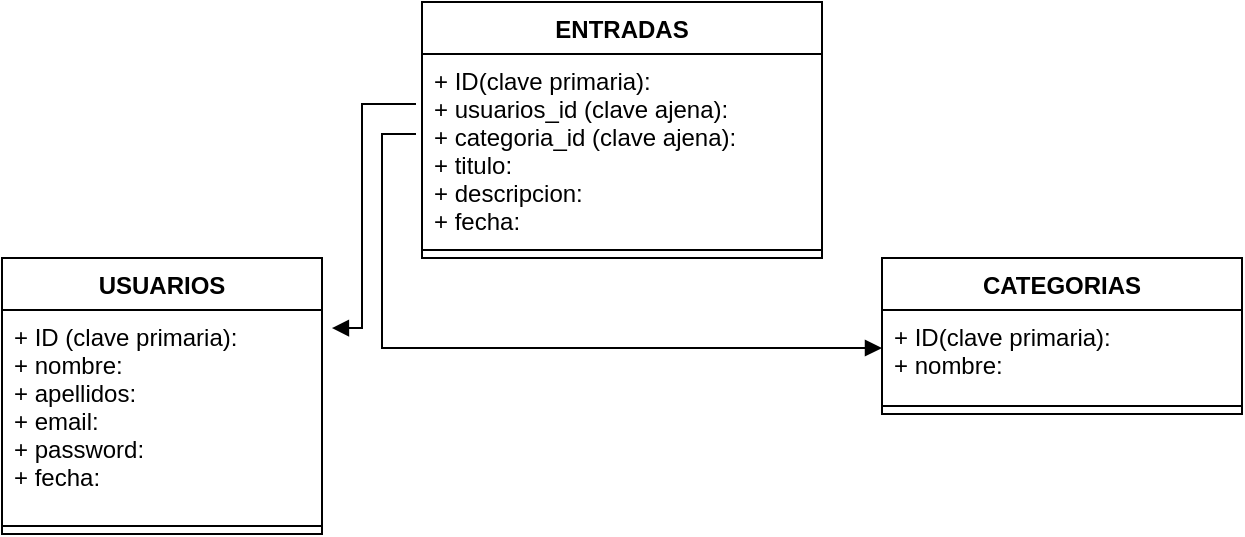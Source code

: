 <mxfile version="19.0.3" type="device"><diagram id="R2lEEEUBdFMjLlhIrx00" name="Page-1"><mxGraphModel dx="723" dy="461" grid="1" gridSize="10" guides="1" tooltips="1" connect="1" arrows="1" fold="1" page="1" pageScale="1" pageWidth="850" pageHeight="1100" math="0" shadow="0" extFonts="Permanent Marker^https://fonts.googleapis.com/css?family=Permanent+Marker"><root><mxCell id="0"/><mxCell id="1" parent="0"/><mxCell id="JtK8xmVF8isO1FyojT4n-1" value="USUARIOS" style="swimlane;fontStyle=1;align=center;verticalAlign=top;childLayout=stackLayout;horizontal=1;startSize=26;horizontalStack=0;resizeParent=1;resizeParentMax=0;resizeLast=0;collapsible=1;marginBottom=0;" vertex="1" parent="1"><mxGeometry x="20" y="178" width="160" height="138" as="geometry"/></mxCell><mxCell id="JtK8xmVF8isO1FyojT4n-2" value="+ ID (clave primaria): &#10;+ nombre:&#10;+ apellidos: &#10;+ email: &#10;+ password:&#10;+ fecha:   " style="text;strokeColor=none;fillColor=none;align=left;verticalAlign=top;spacingLeft=4;spacingRight=4;overflow=hidden;rotatable=0;points=[[0,0.5],[1,0.5]];portConstraint=eastwest;" vertex="1" parent="JtK8xmVF8isO1FyojT4n-1"><mxGeometry y="26" width="160" height="104" as="geometry"/></mxCell><mxCell id="JtK8xmVF8isO1FyojT4n-3" value="" style="line;strokeWidth=1;fillColor=none;align=left;verticalAlign=middle;spacingTop=-1;spacingLeft=3;spacingRight=3;rotatable=0;labelPosition=right;points=[];portConstraint=eastwest;" vertex="1" parent="JtK8xmVF8isO1FyojT4n-1"><mxGeometry y="130" width="160" height="8" as="geometry"/></mxCell><mxCell id="JtK8xmVF8isO1FyojT4n-5" value="CATEGORIAS" style="swimlane;fontStyle=1;align=center;verticalAlign=top;childLayout=stackLayout;horizontal=1;startSize=26;horizontalStack=0;resizeParent=1;resizeParentMax=0;resizeLast=0;collapsible=1;marginBottom=0;" vertex="1" parent="1"><mxGeometry x="460" y="178" width="180" height="78" as="geometry"/></mxCell><mxCell id="JtK8xmVF8isO1FyojT4n-6" value="+ ID(clave primaria): &#10;+ nombre: " style="text;strokeColor=none;fillColor=none;align=left;verticalAlign=top;spacingLeft=4;spacingRight=4;overflow=hidden;rotatable=0;points=[[0,0.5],[1,0.5]];portConstraint=eastwest;" vertex="1" parent="JtK8xmVF8isO1FyojT4n-5"><mxGeometry y="26" width="180" height="44" as="geometry"/></mxCell><mxCell id="JtK8xmVF8isO1FyojT4n-7" value="" style="line;strokeWidth=1;fillColor=none;align=left;verticalAlign=middle;spacingTop=-1;spacingLeft=3;spacingRight=3;rotatable=0;labelPosition=right;points=[];portConstraint=eastwest;" vertex="1" parent="JtK8xmVF8isO1FyojT4n-5"><mxGeometry y="70" width="180" height="8" as="geometry"/></mxCell><mxCell id="JtK8xmVF8isO1FyojT4n-9" value="ENTRADAS" style="swimlane;fontStyle=1;align=center;verticalAlign=top;childLayout=stackLayout;horizontal=1;startSize=26;horizontalStack=0;resizeParent=1;resizeParentMax=0;resizeLast=0;collapsible=1;marginBottom=0;" vertex="1" parent="1"><mxGeometry x="230" y="50" width="200" height="128" as="geometry"/></mxCell><mxCell id="JtK8xmVF8isO1FyojT4n-10" value="+ ID(clave primaria):&#10;+ usuarios_id (clave ajena):&#10;+ categoria_id (clave ajena): &#10;+ titulo: &#10;+ descripcion:&#10;+ fecha: &#10;  " style="text;strokeColor=none;fillColor=none;align=left;verticalAlign=top;spacingLeft=4;spacingRight=4;overflow=hidden;rotatable=0;points=[[0,0.5],[1,0.5]];portConstraint=eastwest;" vertex="1" parent="JtK8xmVF8isO1FyojT4n-9"><mxGeometry y="26" width="200" height="94" as="geometry"/></mxCell><mxCell id="JtK8xmVF8isO1FyojT4n-11" value="" style="line;strokeWidth=1;fillColor=none;align=left;verticalAlign=middle;spacingTop=-1;spacingLeft=3;spacingRight=3;rotatable=0;labelPosition=right;points=[];portConstraint=eastwest;" vertex="1" parent="JtK8xmVF8isO1FyojT4n-9"><mxGeometry y="120" width="200" height="8" as="geometry"/></mxCell><mxCell id="JtK8xmVF8isO1FyojT4n-14" value="" style="html=1;verticalAlign=bottom;endArrow=block;rounded=0;exitX=-0.015;exitY=0.266;exitDx=0;exitDy=0;exitPerimeter=0;entryX=1.031;entryY=0.087;entryDx=0;entryDy=0;entryPerimeter=0;" edge="1" parent="1" source="JtK8xmVF8isO1FyojT4n-10" target="JtK8xmVF8isO1FyojT4n-2"><mxGeometry x="-0.273" y="-40" width="80" relative="1" as="geometry"><mxPoint x="380" y="290" as="sourcePoint"/><mxPoint x="227" y="250" as="targetPoint"/><Array as="points"><mxPoint x="200" y="101"/><mxPoint x="200" y="213"/></Array><mxPoint as="offset"/></mxGeometry></mxCell><mxCell id="JtK8xmVF8isO1FyojT4n-15" value="" style="html=1;verticalAlign=bottom;endArrow=block;rounded=0;exitX=-0.015;exitY=0.426;exitDx=0;exitDy=0;exitPerimeter=0;" edge="1" parent="1" source="JtK8xmVF8isO1FyojT4n-10"><mxGeometry x="-0.273" y="-40" width="80" relative="1" as="geometry"><mxPoint x="237" y="111.004" as="sourcePoint"/><mxPoint x="460" y="223" as="targetPoint"/><Array as="points"><mxPoint x="210" y="116"/><mxPoint x="210" y="223"/></Array><mxPoint as="offset"/></mxGeometry></mxCell></root></mxGraphModel></diagram></mxfile>